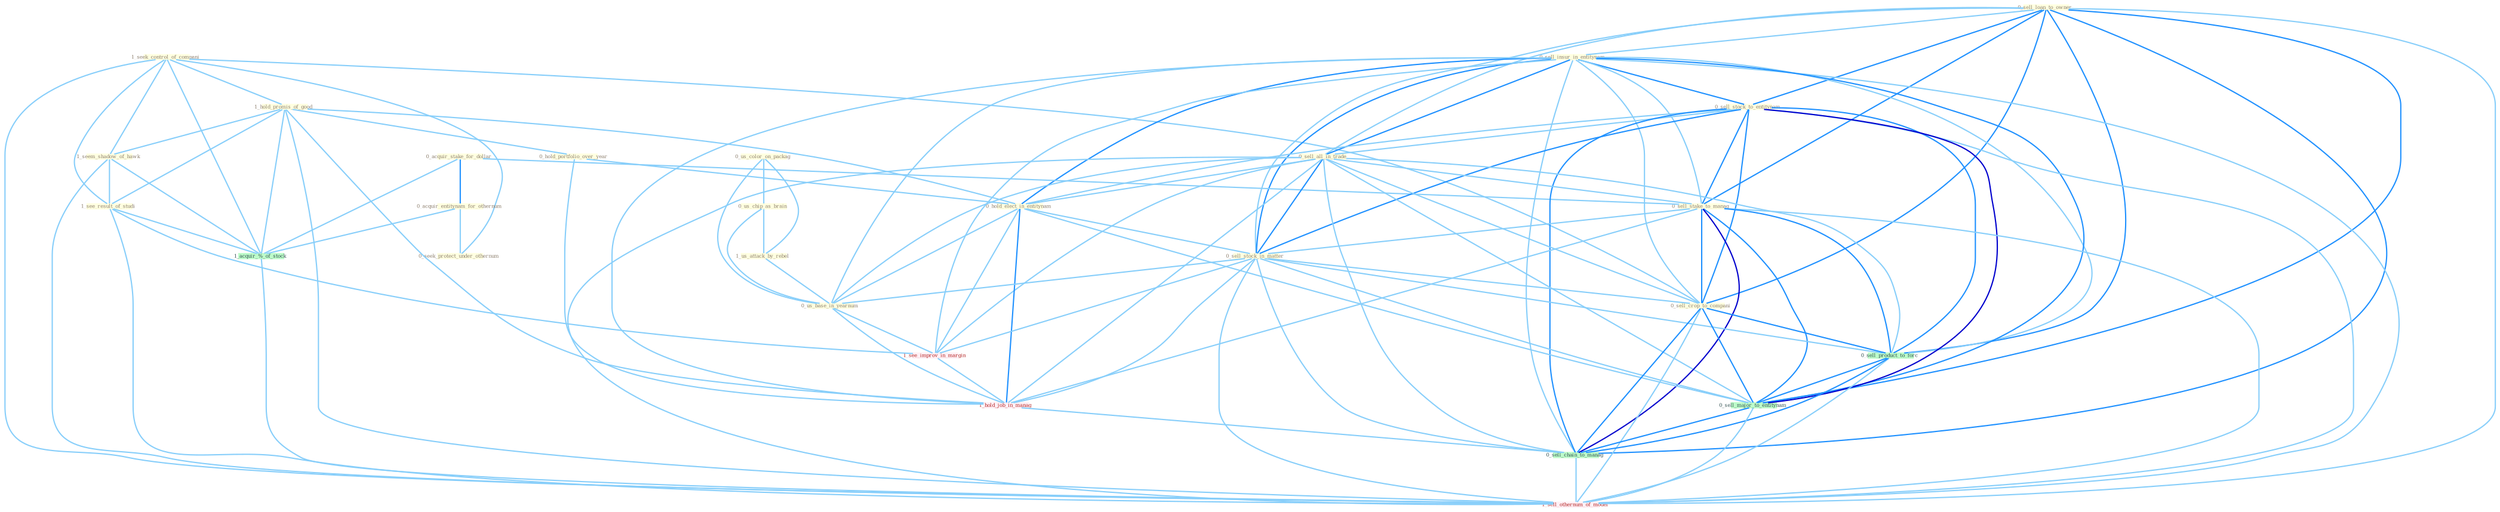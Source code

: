 Graph G{ 
    node
    [shape=polygon,style=filled,width=.5,height=.06,color="#BDFCC9",fixedsize=true,fontsize=4,
    fontcolor="#2f4f4f"];
    {node
    [color="#ffffe0", fontcolor="#8b7d6b"] "0_sell_loan_to_owner " "1_seek_control_of_compani " "0_us_color_on_packag " "1_hold_promis_of_good " "0_sell_insur_in_entitynam " "0_acquir_stake_for_dollar " "0_sell_stock_to_entitynam " "1_seem_shadow_of_hawk " "0_hold_portfolio_over_year " "0_acquir_entitynam_for_othernum " "0_sell_all_in_trade " "0_sell_stake_to_manag " "0_seek_protect_under_othernum " "1_see_result_of_studi " "0_hold_elect_in_entitynam " "0_sell_stock_in_matter " "0_us_chip_as_brain " "1_us_attack_by_rebel " "0_sell_crop_to_compani " "0_us_base_in_yearnum "}
{node [color="#fff0f5", fontcolor="#b22222"] "1_see_improv_in_margin " "1_hold_job_in_manag " "1_sell_othernum_of_model "}
edge [color="#B0E2FF"];

	"0_sell_loan_to_owner " -- "0_sell_insur_in_entitynam " [w="1", color="#87cefa" ];
	"0_sell_loan_to_owner " -- "0_sell_stock_to_entitynam " [w="2", color="#1e90ff" , len=0.8];
	"0_sell_loan_to_owner " -- "0_sell_all_in_trade " [w="1", color="#87cefa" ];
	"0_sell_loan_to_owner " -- "0_sell_stake_to_manag " [w="2", color="#1e90ff" , len=0.8];
	"0_sell_loan_to_owner " -- "0_sell_stock_in_matter " [w="1", color="#87cefa" ];
	"0_sell_loan_to_owner " -- "0_sell_crop_to_compani " [w="2", color="#1e90ff" , len=0.8];
	"0_sell_loan_to_owner " -- "0_sell_product_to_forc " [w="2", color="#1e90ff" , len=0.8];
	"0_sell_loan_to_owner " -- "0_sell_major_to_entitynam " [w="2", color="#1e90ff" , len=0.8];
	"0_sell_loan_to_owner " -- "0_sell_chain_to_manag " [w="2", color="#1e90ff" , len=0.8];
	"0_sell_loan_to_owner " -- "1_sell_othernum_of_model " [w="1", color="#87cefa" ];
	"1_seek_control_of_compani " -- "1_hold_promis_of_good " [w="1", color="#87cefa" ];
	"1_seek_control_of_compani " -- "1_seem_shadow_of_hawk " [w="1", color="#87cefa" ];
	"1_seek_control_of_compani " -- "0_seek_protect_under_othernum " [w="1", color="#87cefa" ];
	"1_seek_control_of_compani " -- "1_see_result_of_studi " [w="1", color="#87cefa" ];
	"1_seek_control_of_compani " -- "0_sell_crop_to_compani " [w="1", color="#87cefa" ];
	"1_seek_control_of_compani " -- "1_acquir_%_of_stock " [w="1", color="#87cefa" ];
	"1_seek_control_of_compani " -- "1_sell_othernum_of_model " [w="1", color="#87cefa" ];
	"0_us_color_on_packag " -- "0_us_chip_as_brain " [w="1", color="#87cefa" ];
	"0_us_color_on_packag " -- "1_us_attack_by_rebel " [w="1", color="#87cefa" ];
	"0_us_color_on_packag " -- "0_us_base_in_yearnum " [w="1", color="#87cefa" ];
	"1_hold_promis_of_good " -- "1_seem_shadow_of_hawk " [w="1", color="#87cefa" ];
	"1_hold_promis_of_good " -- "0_hold_portfolio_over_year " [w="1", color="#87cefa" ];
	"1_hold_promis_of_good " -- "1_see_result_of_studi " [w="1", color="#87cefa" ];
	"1_hold_promis_of_good " -- "0_hold_elect_in_entitynam " [w="1", color="#87cefa" ];
	"1_hold_promis_of_good " -- "1_acquir_%_of_stock " [w="1", color="#87cefa" ];
	"1_hold_promis_of_good " -- "1_hold_job_in_manag " [w="1", color="#87cefa" ];
	"1_hold_promis_of_good " -- "1_sell_othernum_of_model " [w="1", color="#87cefa" ];
	"0_sell_insur_in_entitynam " -- "0_sell_stock_to_entitynam " [w="2", color="#1e90ff" , len=0.8];
	"0_sell_insur_in_entitynam " -- "0_sell_all_in_trade " [w="2", color="#1e90ff" , len=0.8];
	"0_sell_insur_in_entitynam " -- "0_sell_stake_to_manag " [w="1", color="#87cefa" ];
	"0_sell_insur_in_entitynam " -- "0_hold_elect_in_entitynam " [w="2", color="#1e90ff" , len=0.8];
	"0_sell_insur_in_entitynam " -- "0_sell_stock_in_matter " [w="2", color="#1e90ff" , len=0.8];
	"0_sell_insur_in_entitynam " -- "0_sell_crop_to_compani " [w="1", color="#87cefa" ];
	"0_sell_insur_in_entitynam " -- "0_us_base_in_yearnum " [w="1", color="#87cefa" ];
	"0_sell_insur_in_entitynam " -- "1_see_improv_in_margin " [w="1", color="#87cefa" ];
	"0_sell_insur_in_entitynam " -- "1_hold_job_in_manag " [w="1", color="#87cefa" ];
	"0_sell_insur_in_entitynam " -- "0_sell_product_to_forc " [w="1", color="#87cefa" ];
	"0_sell_insur_in_entitynam " -- "0_sell_major_to_entitynam " [w="2", color="#1e90ff" , len=0.8];
	"0_sell_insur_in_entitynam " -- "0_sell_chain_to_manag " [w="1", color="#87cefa" ];
	"0_sell_insur_in_entitynam " -- "1_sell_othernum_of_model " [w="1", color="#87cefa" ];
	"0_acquir_stake_for_dollar " -- "0_acquir_entitynam_for_othernum " [w="2", color="#1e90ff" , len=0.8];
	"0_acquir_stake_for_dollar " -- "0_sell_stake_to_manag " [w="1", color="#87cefa" ];
	"0_acquir_stake_for_dollar " -- "1_acquir_%_of_stock " [w="1", color="#87cefa" ];
	"0_sell_stock_to_entitynam " -- "0_sell_all_in_trade " [w="1", color="#87cefa" ];
	"0_sell_stock_to_entitynam " -- "0_sell_stake_to_manag " [w="2", color="#1e90ff" , len=0.8];
	"0_sell_stock_to_entitynam " -- "0_hold_elect_in_entitynam " [w="1", color="#87cefa" ];
	"0_sell_stock_to_entitynam " -- "0_sell_stock_in_matter " [w="2", color="#1e90ff" , len=0.8];
	"0_sell_stock_to_entitynam " -- "0_sell_crop_to_compani " [w="2", color="#1e90ff" , len=0.8];
	"0_sell_stock_to_entitynam " -- "0_sell_product_to_forc " [w="2", color="#1e90ff" , len=0.8];
	"0_sell_stock_to_entitynam " -- "0_sell_major_to_entitynam " [w="3", color="#0000cd" , len=0.6];
	"0_sell_stock_to_entitynam " -- "0_sell_chain_to_manag " [w="2", color="#1e90ff" , len=0.8];
	"0_sell_stock_to_entitynam " -- "1_sell_othernum_of_model " [w="1", color="#87cefa" ];
	"1_seem_shadow_of_hawk " -- "1_see_result_of_studi " [w="1", color="#87cefa" ];
	"1_seem_shadow_of_hawk " -- "1_acquir_%_of_stock " [w="1", color="#87cefa" ];
	"1_seem_shadow_of_hawk " -- "1_sell_othernum_of_model " [w="1", color="#87cefa" ];
	"0_hold_portfolio_over_year " -- "0_hold_elect_in_entitynam " [w="1", color="#87cefa" ];
	"0_hold_portfolio_over_year " -- "1_hold_job_in_manag " [w="1", color="#87cefa" ];
	"0_acquir_entitynam_for_othernum " -- "0_seek_protect_under_othernum " [w="1", color="#87cefa" ];
	"0_acquir_entitynam_for_othernum " -- "1_acquir_%_of_stock " [w="1", color="#87cefa" ];
	"0_sell_all_in_trade " -- "0_sell_stake_to_manag " [w="1", color="#87cefa" ];
	"0_sell_all_in_trade " -- "0_hold_elect_in_entitynam " [w="1", color="#87cefa" ];
	"0_sell_all_in_trade " -- "0_sell_stock_in_matter " [w="2", color="#1e90ff" , len=0.8];
	"0_sell_all_in_trade " -- "0_sell_crop_to_compani " [w="1", color="#87cefa" ];
	"0_sell_all_in_trade " -- "0_us_base_in_yearnum " [w="1", color="#87cefa" ];
	"0_sell_all_in_trade " -- "1_see_improv_in_margin " [w="1", color="#87cefa" ];
	"0_sell_all_in_trade " -- "1_hold_job_in_manag " [w="1", color="#87cefa" ];
	"0_sell_all_in_trade " -- "0_sell_product_to_forc " [w="1", color="#87cefa" ];
	"0_sell_all_in_trade " -- "0_sell_major_to_entitynam " [w="1", color="#87cefa" ];
	"0_sell_all_in_trade " -- "0_sell_chain_to_manag " [w="1", color="#87cefa" ];
	"0_sell_all_in_trade " -- "1_sell_othernum_of_model " [w="1", color="#87cefa" ];
	"0_sell_stake_to_manag " -- "0_sell_stock_in_matter " [w="1", color="#87cefa" ];
	"0_sell_stake_to_manag " -- "0_sell_crop_to_compani " [w="2", color="#1e90ff" , len=0.8];
	"0_sell_stake_to_manag " -- "1_hold_job_in_manag " [w="1", color="#87cefa" ];
	"0_sell_stake_to_manag " -- "0_sell_product_to_forc " [w="2", color="#1e90ff" , len=0.8];
	"0_sell_stake_to_manag " -- "0_sell_major_to_entitynam " [w="2", color="#1e90ff" , len=0.8];
	"0_sell_stake_to_manag " -- "0_sell_chain_to_manag " [w="3", color="#0000cd" , len=0.6];
	"0_sell_stake_to_manag " -- "1_sell_othernum_of_model " [w="1", color="#87cefa" ];
	"1_see_result_of_studi " -- "1_see_improv_in_margin " [w="1", color="#87cefa" ];
	"1_see_result_of_studi " -- "1_acquir_%_of_stock " [w="1", color="#87cefa" ];
	"1_see_result_of_studi " -- "1_sell_othernum_of_model " [w="1", color="#87cefa" ];
	"0_hold_elect_in_entitynam " -- "0_sell_stock_in_matter " [w="1", color="#87cefa" ];
	"0_hold_elect_in_entitynam " -- "0_us_base_in_yearnum " [w="1", color="#87cefa" ];
	"0_hold_elect_in_entitynam " -- "1_see_improv_in_margin " [w="1", color="#87cefa" ];
	"0_hold_elect_in_entitynam " -- "1_hold_job_in_manag " [w="2", color="#1e90ff" , len=0.8];
	"0_hold_elect_in_entitynam " -- "0_sell_major_to_entitynam " [w="1", color="#87cefa" ];
	"0_sell_stock_in_matter " -- "0_sell_crop_to_compani " [w="1", color="#87cefa" ];
	"0_sell_stock_in_matter " -- "0_us_base_in_yearnum " [w="1", color="#87cefa" ];
	"0_sell_stock_in_matter " -- "1_see_improv_in_margin " [w="1", color="#87cefa" ];
	"0_sell_stock_in_matter " -- "1_hold_job_in_manag " [w="1", color="#87cefa" ];
	"0_sell_stock_in_matter " -- "0_sell_product_to_forc " [w="1", color="#87cefa" ];
	"0_sell_stock_in_matter " -- "0_sell_major_to_entitynam " [w="1", color="#87cefa" ];
	"0_sell_stock_in_matter " -- "0_sell_chain_to_manag " [w="1", color="#87cefa" ];
	"0_sell_stock_in_matter " -- "1_sell_othernum_of_model " [w="1", color="#87cefa" ];
	"0_us_chip_as_brain " -- "1_us_attack_by_rebel " [w="1", color="#87cefa" ];
	"0_us_chip_as_brain " -- "0_us_base_in_yearnum " [w="1", color="#87cefa" ];
	"1_us_attack_by_rebel " -- "0_us_base_in_yearnum " [w="1", color="#87cefa" ];
	"0_sell_crop_to_compani " -- "0_sell_product_to_forc " [w="2", color="#1e90ff" , len=0.8];
	"0_sell_crop_to_compani " -- "0_sell_major_to_entitynam " [w="2", color="#1e90ff" , len=0.8];
	"0_sell_crop_to_compani " -- "0_sell_chain_to_manag " [w="2", color="#1e90ff" , len=0.8];
	"0_sell_crop_to_compani " -- "1_sell_othernum_of_model " [w="1", color="#87cefa" ];
	"0_us_base_in_yearnum " -- "1_see_improv_in_margin " [w="1", color="#87cefa" ];
	"0_us_base_in_yearnum " -- "1_hold_job_in_manag " [w="1", color="#87cefa" ];
	"1_see_improv_in_margin " -- "1_hold_job_in_manag " [w="1", color="#87cefa" ];
	"1_acquir_%_of_stock " -- "1_sell_othernum_of_model " [w="1", color="#87cefa" ];
	"1_hold_job_in_manag " -- "0_sell_chain_to_manag " [w="1", color="#87cefa" ];
	"0_sell_product_to_forc " -- "0_sell_major_to_entitynam " [w="2", color="#1e90ff" , len=0.8];
	"0_sell_product_to_forc " -- "0_sell_chain_to_manag " [w="2", color="#1e90ff" , len=0.8];
	"0_sell_product_to_forc " -- "1_sell_othernum_of_model " [w="1", color="#87cefa" ];
	"0_sell_major_to_entitynam " -- "0_sell_chain_to_manag " [w="2", color="#1e90ff" , len=0.8];
	"0_sell_major_to_entitynam " -- "1_sell_othernum_of_model " [w="1", color="#87cefa" ];
	"0_sell_chain_to_manag " -- "1_sell_othernum_of_model " [w="1", color="#87cefa" ];
}